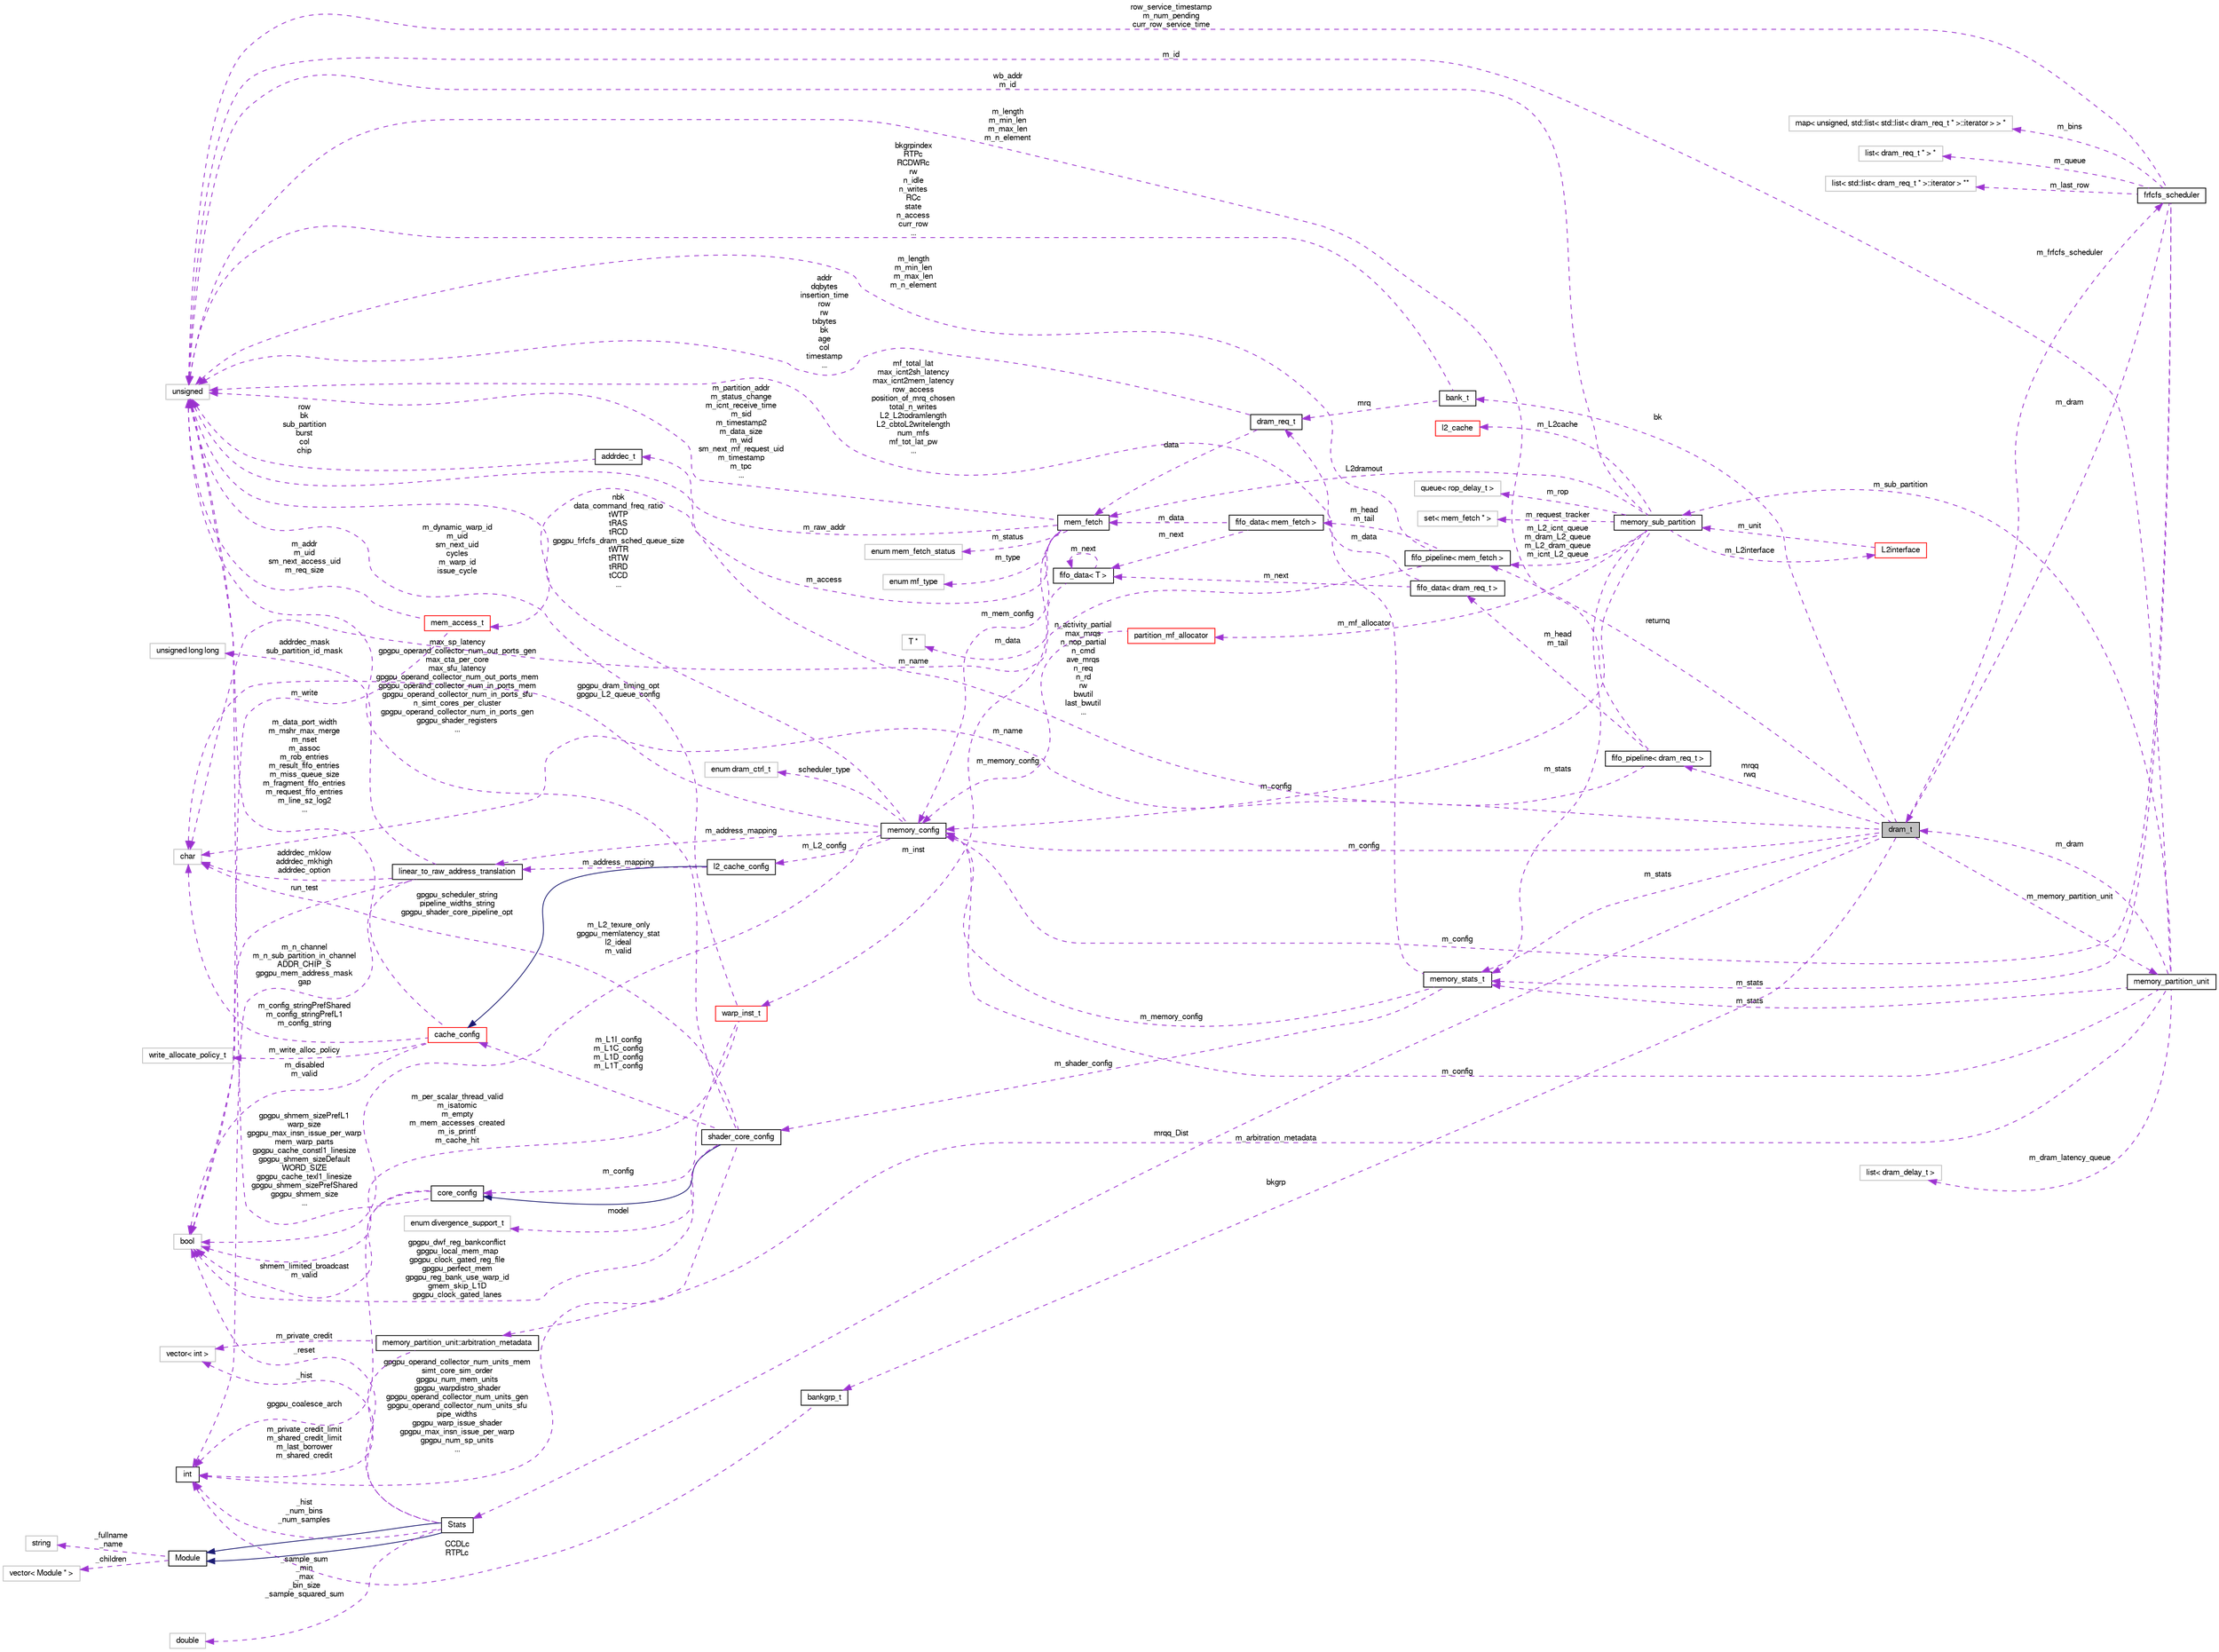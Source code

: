 digraph G
{
  bgcolor="transparent";
  edge [fontname="FreeSans",fontsize="10",labelfontname="FreeSans",labelfontsize="10"];
  node [fontname="FreeSans",fontsize="10",shape=record];
  rankdir=LR;
  Node1 [label="dram_t",height=0.2,width=0.4,color="black", fillcolor="grey75", style="filled" fontcolor="black"];
  Node2 -> Node1 [dir=back,color="darkorchid3",fontsize="10",style="dashed",label="m_frfcfs_scheduler",fontname="FreeSans"];
  Node2 [label="frfcfs_scheduler",height=0.2,width=0.4,color="black",URL="$classfrfcfs__scheduler.html"];
  Node3 -> Node2 [dir=back,color="darkorchid3",fontsize="10",style="dashed",label="m_bins",fontname="FreeSans"];
  Node3 [label="map\< unsigned, std::list\< std::list\< dram_req_t * \>::iterator \> \> *",height=0.2,width=0.4,color="grey75"];
  Node4 -> Node2 [dir=back,color="darkorchid3",fontsize="10",style="dashed",label="m_queue",fontname="FreeSans"];
  Node4 [label="list\< dram_req_t * \> *",height=0.2,width=0.4,color="grey75"];
  Node5 -> Node2 [dir=back,color="darkorchid3",fontsize="10",style="dashed",label="m_config",fontname="FreeSans"];
  Node5 [label="memory_config",height=0.2,width=0.4,color="black",URL="$structmemory__config.html"];
  Node6 -> Node5 [dir=back,color="darkorchid3",fontsize="10",style="dashed",label="scheduler_type",fontname="FreeSans"];
  Node6 [label="enum dram_ctrl_t",height=0.2,width=0.4,color="grey75"];
  Node7 -> Node5 [dir=back,color="darkorchid3",fontsize="10",style="dashed",label="gpgpu_dram_timing_opt\ngpgpu_L2_queue_config",fontname="FreeSans"];
  Node7 [label="char",height=0.2,width=0.4,color="grey75"];
  Node8 -> Node5 [dir=back,color="darkorchid3",fontsize="10",style="dashed",label="m_L2_texure_only\ngpgpu_memlatency_stat\nl2_ideal\nm_valid",fontname="FreeSans"];
  Node8 [label="bool",height=0.2,width=0.4,color="grey75"];
  Node9 -> Node5 [dir=back,color="darkorchid3",fontsize="10",style="dashed",label="nbk\ndata_command_freq_ratio\ntWTP\ntRAS\ntRCD\ngpgpu_frfcfs_dram_sched_queue_size\ntWTR\ntRTW\ntRRD\ntCCD\n...",fontname="FreeSans"];
  Node9 [label="unsigned",height=0.2,width=0.4,color="grey75"];
  Node10 -> Node5 [dir=back,color="darkorchid3",fontsize="10",style="dashed",label="m_address_mapping",fontname="FreeSans"];
  Node10 [label="linear_to_raw_address_translation",height=0.2,width=0.4,color="black",URL="$classlinear__to__raw__address__translation.html"];
  Node11 -> Node10 [dir=back,color="darkorchid3",fontsize="10",style="dashed",label="addrdec_mask\nsub_partition_id_mask",fontname="FreeSans"];
  Node11 [label="unsigned long long",height=0.2,width=0.4,color="grey75"];
  Node7 -> Node10 [dir=back,color="darkorchid3",fontsize="10",style="dashed",label="addrdec_mklow\naddrdec_mkhigh\naddrdec_option",fontname="FreeSans"];
  Node12 -> Node10 [dir=back,color="darkorchid3",fontsize="10",style="dashed",label="m_n_channel\nm_n_sub_partition_in_channel\nADDR_CHIP_S\ngpgpu_mem_address_mask\ngap",fontname="FreeSans"];
  Node12 [label="int",height=0.2,width=0.4,color="black",URL="$classint.html"];
  Node8 -> Node10 [dir=back,color="darkorchid3",fontsize="10",style="dashed",label="run_test",fontname="FreeSans"];
  Node13 -> Node5 [dir=back,color="darkorchid3",fontsize="10",style="dashed",label="m_L2_config",fontname="FreeSans"];
  Node13 [label="l2_cache_config",height=0.2,width=0.4,color="black",URL="$classl2__cache__config.html"];
  Node14 -> Node13 [dir=back,color="midnightblue",fontsize="10",style="solid",fontname="FreeSans"];
  Node14 [label="cache_config",height=0.2,width=0.4,color="red",URL="$classcache__config.html"];
  Node7 -> Node14 [dir=back,color="darkorchid3",fontsize="10",style="dashed",label="m_config_stringPrefShared\nm_config_stringPrefL1\nm_config_string",fontname="FreeSans"];
  Node15 -> Node14 [dir=back,color="darkorchid3",fontsize="10",style="dashed",label="m_write_alloc_policy",fontname="FreeSans"];
  Node15 [label="write_allocate_policy_t",height=0.2,width=0.4,color="grey75"];
  Node8 -> Node14 [dir=back,color="darkorchid3",fontsize="10",style="dashed",label="m_disabled\nm_valid",fontname="FreeSans"];
  Node9 -> Node14 [dir=back,color="darkorchid3",fontsize="10",style="dashed",label="m_data_port_width\nm_mshr_max_merge\nm_nset\nm_assoc\nm_rob_entries\nm_result_fifo_entries\nm_miss_queue_size\nm_fragment_fifo_entries\nm_request_fifo_entries\nm_line_sz_log2\n...",fontname="FreeSans"];
  Node10 -> Node13 [dir=back,color="darkorchid3",fontsize="10",style="dashed",label="m_address_mapping",fontname="FreeSans"];
  Node16 -> Node2 [dir=back,color="darkorchid3",fontsize="10",style="dashed",label="m_stats",fontname="FreeSans"];
  Node16 [label="memory_stats_t",height=0.2,width=0.4,color="black",URL="$classmemory__stats__t.html"];
  Node17 -> Node16 [dir=back,color="darkorchid3",fontsize="10",style="dashed",label="m_shader_config",fontname="FreeSans"];
  Node17 [label="shader_core_config",height=0.2,width=0.4,color="black",URL="$structshader__core__config.html"];
  Node18 -> Node17 [dir=back,color="midnightblue",fontsize="10",style="solid",fontname="FreeSans"];
  Node18 [label="core_config",height=0.2,width=0.4,color="black",URL="$structcore__config.html"];
  Node12 -> Node18 [dir=back,color="darkorchid3",fontsize="10",style="dashed",label="gpgpu_coalesce_arch",fontname="FreeSans"];
  Node8 -> Node18 [dir=back,color="darkorchid3",fontsize="10",style="dashed",label="shmem_limited_broadcast\nm_valid",fontname="FreeSans"];
  Node9 -> Node18 [dir=back,color="darkorchid3",fontsize="10",style="dashed",label="gpgpu_shmem_sizePrefL1\nwarp_size\ngpgpu_max_insn_issue_per_warp\nmem_warp_parts\ngpgpu_cache_constl1_linesize\ngpgpu_shmem_sizeDefault\nWORD_SIZE\ngpgpu_cache_texl1_linesize\ngpgpu_shmem_sizePrefShared\ngpgpu_shmem_size\n...",fontname="FreeSans"];
  Node7 -> Node17 [dir=back,color="darkorchid3",fontsize="10",style="dashed",label="gpgpu_scheduler_string\npipeline_widths_string\ngpgpu_shader_core_pipeline_opt",fontname="FreeSans"];
  Node19 -> Node17 [dir=back,color="darkorchid3",fontsize="10",style="dashed",label="model",fontname="FreeSans"];
  Node19 [label="enum divergence_support_t",height=0.2,width=0.4,color="grey75"];
  Node12 -> Node17 [dir=back,color="darkorchid3",fontsize="10",style="dashed",label="gpgpu_operand_collector_num_units_mem\nsimt_core_sim_order\ngpgpu_num_mem_units\ngpgpu_warpdistro_shader\ngpgpu_operand_collector_num_units_gen\ngpgpu_operand_collector_num_units_sfu\npipe_widths\ngpgpu_warp_issue_shader\ngpgpu_max_insn_issue_per_warp\ngpgpu_num_sp_units\n...",fontname="FreeSans"];
  Node8 -> Node17 [dir=back,color="darkorchid3",fontsize="10",style="dashed",label="gpgpu_dwf_reg_bankconflict\ngpgpu_local_mem_map\ngpgpu_clock_gated_reg_file\ngpgpu_perfect_mem\ngpgpu_reg_bank_use_warp_id\ngmem_skip_L1D\ngpgpu_clock_gated_lanes",fontname="FreeSans"];
  Node14 -> Node17 [dir=back,color="darkorchid3",fontsize="10",style="dashed",label="m_L1I_config\nm_L1C_config\nm_L1D_config\nm_L1T_config",fontname="FreeSans"];
  Node9 -> Node17 [dir=back,color="darkorchid3",fontsize="10",style="dashed",label="max_sp_latency\ngpgpu_operand_collector_num_out_ports_gen\nmax_cta_per_core\nmax_sfu_latency\ngpgpu_operand_collector_num_out_ports_mem\ngpgpu_operand_collector_num_in_ports_mem\ngpgpu_operand_collector_num_in_ports_sfu\nn_simt_cores_per_cluster\ngpgpu_operand_collector_num_in_ports_gen\ngpgpu_shader_registers\n...",fontname="FreeSans"];
  Node5 -> Node16 [dir=back,color="darkorchid3",fontsize="10",style="dashed",label="m_memory_config",fontname="FreeSans"];
  Node9 -> Node16 [dir=back,color="darkorchid3",fontsize="10",style="dashed",label="mf_total_lat\nmax_icnt2sh_latency\nmax_icnt2mem_latency\nrow_access\nposition_of_mrq_chosen\ntotal_n_writes\nL2_L2todramlength\nL2_cbtoL2writelength\nnum_mfs\nmf_tot_lat_pw\n...",fontname="FreeSans"];
  Node1 -> Node2 [dir=back,color="darkorchid3",fontsize="10",style="dashed",label="m_dram",fontname="FreeSans"];
  Node20 -> Node2 [dir=back,color="darkorchid3",fontsize="10",style="dashed",label="m_last_row",fontname="FreeSans"];
  Node20 [label="list\< std::list\< dram_req_t * \>::iterator \> **",height=0.2,width=0.4,color="grey75"];
  Node9 -> Node2 [dir=back,color="darkorchid3",fontsize="10",style="dashed",label="row_service_timestamp\nm_num_pending\ncurr_row_service_time",fontname="FreeSans"];
  Node21 -> Node1 [dir=back,color="darkorchid3",fontsize="10",style="dashed",label="bk",fontname="FreeSans"];
  Node21 [label="bank_t",height=0.2,width=0.4,color="black",URL="$structbank__t.html"];
  Node22 -> Node21 [dir=back,color="darkorchid3",fontsize="10",style="dashed",label="mrq",fontname="FreeSans"];
  Node22 [label="dram_req_t",height=0.2,width=0.4,color="black",URL="$classdram__req__t.html"];
  Node23 -> Node22 [dir=back,color="darkorchid3",fontsize="10",style="dashed",label="data",fontname="FreeSans"];
  Node23 [label="mem_fetch",height=0.2,width=0.4,color="black",URL="$classmem__fetch.html"];
  Node24 -> Node23 [dir=back,color="darkorchid3",fontsize="10",style="dashed",label="m_type",fontname="FreeSans"];
  Node24 [label="enum mf_type",height=0.2,width=0.4,color="grey75"];
  Node5 -> Node23 [dir=back,color="darkorchid3",fontsize="10",style="dashed",label="m_mem_config",fontname="FreeSans"];
  Node25 -> Node23 [dir=back,color="darkorchid3",fontsize="10",style="dashed",label="m_inst",fontname="FreeSans"];
  Node25 [label="warp_inst_t",height=0.2,width=0.4,color="red",URL="$classwarp__inst__t.html"];
  Node18 -> Node25 [dir=back,color="darkorchid3",fontsize="10",style="dashed",label="m_config",fontname="FreeSans"];
  Node8 -> Node25 [dir=back,color="darkorchid3",fontsize="10",style="dashed",label="m_per_scalar_thread_valid\nm_isatomic\nm_empty\nm_mem_accesses_created\nm_is_printf\nm_cache_hit",fontname="FreeSans"];
  Node9 -> Node25 [dir=back,color="darkorchid3",fontsize="10",style="dashed",label="m_dynamic_warp_id\nm_uid\nsm_next_uid\ncycles\nm_warp_id\nissue_cycle",fontname="FreeSans"];
  Node26 -> Node23 [dir=back,color="darkorchid3",fontsize="10",style="dashed",label="m_raw_addr",fontname="FreeSans"];
  Node26 [label="addrdec_t",height=0.2,width=0.4,color="black",URL="$structaddrdec__t.html"];
  Node9 -> Node26 [dir=back,color="darkorchid3",fontsize="10",style="dashed",label="row\nbk\nsub_partition\nburst\ncol\nchip",fontname="FreeSans"];
  Node27 -> Node23 [dir=back,color="darkorchid3",fontsize="10",style="dashed",label="m_access",fontname="FreeSans"];
  Node27 [label="mem_access_t",height=0.2,width=0.4,color="red",URL="$classmem__access__t.html"];
  Node8 -> Node27 [dir=back,color="darkorchid3",fontsize="10",style="dashed",label="m_write",fontname="FreeSans"];
  Node9 -> Node27 [dir=back,color="darkorchid3",fontsize="10",style="dashed",label="m_addr\nm_uid\nsm_next_access_uid\nm_req_size",fontname="FreeSans"];
  Node28 -> Node23 [dir=back,color="darkorchid3",fontsize="10",style="dashed",label="m_status",fontname="FreeSans"];
  Node28 [label="enum mem_fetch_status",height=0.2,width=0.4,color="grey75"];
  Node9 -> Node23 [dir=back,color="darkorchid3",fontsize="10",style="dashed",label="m_partition_addr\nm_status_change\nm_icnt_receive_time\nm_sid\nm_timestamp2\nm_data_size\nm_wid\nsm_next_mf_request_uid\nm_timestamp\nm_tpc\n...",fontname="FreeSans"];
  Node9 -> Node22 [dir=back,color="darkorchid3",fontsize="10",style="dashed",label="addr\ndqbytes\ninsertion_time\nrow\nrw\ntxbytes\nbk\nage\ncol\ntimestamp\n...",fontname="FreeSans"];
  Node9 -> Node21 [dir=back,color="darkorchid3",fontsize="10",style="dashed",label="bkgrpindex\nRTPc\nRCDWRc\nrw\nn_idle\nn_writes\nRCc\nstate\nn_access\ncurr_row\n...",fontname="FreeSans"];
  Node29 -> Node1 [dir=back,color="darkorchid3",fontsize="10",style="dashed",label="mrqq\nrwq",fontname="FreeSans"];
  Node29 [label="fifo_pipeline\< dram_req_t \>",height=0.2,width=0.4,color="black",URL="$classfifo__pipeline.html"];
  Node7 -> Node29 [dir=back,color="darkorchid3",fontsize="10",style="dashed",label="m_name",fontname="FreeSans"];
  Node9 -> Node29 [dir=back,color="darkorchid3",fontsize="10",style="dashed",label="m_length\nm_min_len\nm_max_len\nm_n_element",fontname="FreeSans"];
  Node30 -> Node29 [dir=back,color="darkorchid3",fontsize="10",style="dashed",label="m_head\nm_tail",fontname="FreeSans"];
  Node30 [label="fifo_data\< dram_req_t \>",height=0.2,width=0.4,color="black",URL="$structfifo__data.html"];
  Node31 -> Node30 [dir=back,color="darkorchid3",fontsize="10",style="dashed",label="m_next",fontname="FreeSans"];
  Node31 [label="fifo_data\< T \>",height=0.2,width=0.4,color="black",URL="$structfifo__data.html"];
  Node31 -> Node31 [dir=back,color="darkorchid3",fontsize="10",style="dashed",label="m_next",fontname="FreeSans"];
  Node32 -> Node31 [dir=back,color="darkorchid3",fontsize="10",style="dashed",label="m_data",fontname="FreeSans"];
  Node32 [label="T *",height=0.2,width=0.4,color="grey75"];
  Node22 -> Node30 [dir=back,color="darkorchid3",fontsize="10",style="dashed",label="m_data",fontname="FreeSans"];
  Node33 -> Node1 [dir=back,color="darkorchid3",fontsize="10",style="dashed",label="bkgrp",fontname="FreeSans"];
  Node33 [label="bankgrp_t",height=0.2,width=0.4,color="black",URL="$structbankgrp__t.html"];
  Node12 -> Node33 [dir=back,color="darkorchid3",fontsize="10",style="dashed",label="CCDLc\nRTPLc",fontname="FreeSans"];
  Node5 -> Node1 [dir=back,color="darkorchid3",fontsize="10",style="dashed",label="m_config",fontname="FreeSans"];
  Node34 -> Node1 [dir=back,color="darkorchid3",fontsize="10",style="dashed",label="m_memory_partition_unit",fontname="FreeSans"];
  Node34 [label="memory_partition_unit",height=0.2,width=0.4,color="black",URL="$classmemory__partition__unit.html"];
  Node35 -> Node34 [dir=back,color="darkorchid3",fontsize="10",style="dashed",label="m_arbitration_metadata",fontname="FreeSans"];
  Node35 [label="memory_partition_unit::arbitration_metadata",height=0.2,width=0.4,color="black",URL="$classmemory__partition__unit_1_1arbitration__metadata.html"];
  Node36 -> Node35 [dir=back,color="darkorchid3",fontsize="10",style="dashed",label="m_private_credit",fontname="FreeSans"];
  Node36 [label="vector\< int \>",height=0.2,width=0.4,color="grey75"];
  Node12 -> Node35 [dir=back,color="darkorchid3",fontsize="10",style="dashed",label="m_private_credit_limit\nm_shared_credit_limit\nm_last_borrower\nm_shared_credit",fontname="FreeSans"];
  Node5 -> Node34 [dir=back,color="darkorchid3",fontsize="10",style="dashed",label="m_config",fontname="FreeSans"];
  Node16 -> Node34 [dir=back,color="darkorchid3",fontsize="10",style="dashed",label="m_stats",fontname="FreeSans"];
  Node1 -> Node34 [dir=back,color="darkorchid3",fontsize="10",style="dashed",label="m_dram",fontname="FreeSans"];
  Node9 -> Node34 [dir=back,color="darkorchid3",fontsize="10",style="dashed",label="m_id",fontname="FreeSans"];
  Node37 -> Node34 [dir=back,color="darkorchid3",fontsize="10",style="dashed",label="m_dram_latency_queue",fontname="FreeSans"];
  Node37 [label="list\< dram_delay_t \>",height=0.2,width=0.4,color="grey75"];
  Node38 -> Node34 [dir=back,color="darkorchid3",fontsize="10",style="dashed",label="m_sub_partition",fontname="FreeSans"];
  Node38 [label="memory_sub_partition",height=0.2,width=0.4,color="black",URL="$classmemory__sub__partition.html"];
  Node39 -> Node38 [dir=back,color="darkorchid3",fontsize="10",style="dashed",label="m_L2interface",fontname="FreeSans"];
  Node39 [label="L2interface",height=0.2,width=0.4,color="red",URL="$classL2interface.html"];
  Node38 -> Node39 [dir=back,color="darkorchid3",fontsize="10",style="dashed",label="m_unit",fontname="FreeSans"];
  Node40 -> Node38 [dir=back,color="darkorchid3",fontsize="10",style="dashed",label="m_mf_allocator",fontname="FreeSans"];
  Node40 [label="partition_mf_allocator",height=0.2,width=0.4,color="red",URL="$classpartition__mf__allocator.html"];
  Node5 -> Node40 [dir=back,color="darkorchid3",fontsize="10",style="dashed",label="m_memory_config",fontname="FreeSans"];
  Node41 -> Node38 [dir=back,color="darkorchid3",fontsize="10",style="dashed",label="m_L2cache",fontname="FreeSans"];
  Node41 [label="l2_cache",height=0.2,width=0.4,color="red",URL="$classl2__cache.html"];
  Node5 -> Node38 [dir=back,color="darkorchid3",fontsize="10",style="dashed",label="m_config",fontname="FreeSans"];
  Node16 -> Node38 [dir=back,color="darkorchid3",fontsize="10",style="dashed",label="m_stats",fontname="FreeSans"];
  Node42 -> Node38 [dir=back,color="darkorchid3",fontsize="10",style="dashed",label="m_rop",fontname="FreeSans"];
  Node42 [label="queue\< rop_delay_t \>",height=0.2,width=0.4,color="grey75"];
  Node23 -> Node38 [dir=back,color="darkorchid3",fontsize="10",style="dashed",label="L2dramout",fontname="FreeSans"];
  Node43 -> Node38 [dir=back,color="darkorchid3",fontsize="10",style="dashed",label="m_L2_icnt_queue\nm_dram_L2_queue\nm_L2_dram_queue\nm_icnt_L2_queue",fontname="FreeSans"];
  Node43 [label="fifo_pipeline\< mem_fetch \>",height=0.2,width=0.4,color="black",URL="$classfifo__pipeline.html"];
  Node44 -> Node43 [dir=back,color="darkorchid3",fontsize="10",style="dashed",label="m_head\nm_tail",fontname="FreeSans"];
  Node44 [label="fifo_data\< mem_fetch \>",height=0.2,width=0.4,color="black",URL="$structfifo__data.html"];
  Node31 -> Node44 [dir=back,color="darkorchid3",fontsize="10",style="dashed",label="m_next",fontname="FreeSans"];
  Node23 -> Node44 [dir=back,color="darkorchid3",fontsize="10",style="dashed",label="m_data",fontname="FreeSans"];
  Node7 -> Node43 [dir=back,color="darkorchid3",fontsize="10",style="dashed",label="m_name",fontname="FreeSans"];
  Node9 -> Node43 [dir=back,color="darkorchid3",fontsize="10",style="dashed",label="m_length\nm_min_len\nm_max_len\nm_n_element",fontname="FreeSans"];
  Node9 -> Node38 [dir=back,color="darkorchid3",fontsize="10",style="dashed",label="wb_addr\nm_id",fontname="FreeSans"];
  Node45 -> Node38 [dir=back,color="darkorchid3",fontsize="10",style="dashed",label="m_request_tracker",fontname="FreeSans"];
  Node45 [label="set\< mem_fetch * \>",height=0.2,width=0.4,color="grey75"];
  Node16 -> Node1 [dir=back,color="darkorchid3",fontsize="10",style="dashed",label="m_stats",fontname="FreeSans"];
  Node46 -> Node1 [dir=back,color="darkorchid3",fontsize="10",style="dashed",label="mrqq_Dist",fontname="FreeSans"];
  Node46 [label="Stats",height=0.2,width=0.4,color="black",URL="$classStats.html"];
  Node47 -> Node46 [dir=back,color="midnightblue",fontsize="10",style="solid",fontname="FreeSans"];
  Node47 [label="Module",height=0.2,width=0.4,color="black",URL="$classModule.html"];
  Node48 -> Node47 [dir=back,color="darkorchid3",fontsize="10",style="dashed",label="_fullname\n_name",fontname="FreeSans"];
  Node48 [label="string",height=0.2,width=0.4,color="grey75"];
  Node49 -> Node47 [dir=back,color="darkorchid3",fontsize="10",style="dashed",label="_children",fontname="FreeSans"];
  Node49 [label="vector\< Module * \>",height=0.2,width=0.4,color="grey75"];
  Node47 -> Node46 [dir=back,color="midnightblue",fontsize="10",style="solid",fontname="FreeSans"];
  Node50 -> Node46 [dir=back,color="darkorchid3",fontsize="10",style="dashed",label="_sample_sum\n_min\n_max\n_bin_size\n_sample_squared_sum",fontname="FreeSans"];
  Node50 [label="double",height=0.2,width=0.4,color="grey75"];
  Node12 -> Node46 [dir=back,color="darkorchid3",fontsize="10",style="dashed",label="_hist\n_num_bins\n_num_samples",fontname="FreeSans"];
  Node8 -> Node46 [dir=back,color="darkorchid3",fontsize="10",style="dashed",label="_reset",fontname="FreeSans"];
  Node36 -> Node46 [dir=back,color="darkorchid3",fontsize="10",style="dashed",label="_hist",fontname="FreeSans"];
  Node43 -> Node1 [dir=back,color="darkorchid3",fontsize="10",style="dashed",label="returnq",fontname="FreeSans"];
  Node9 -> Node1 [dir=back,color="darkorchid3",fontsize="10",style="dashed",label="n_activity_partial\nmax_mrqs\nn_nop_partial\nn_cmd\nave_mrqs\nn_req\nn_rd\nrw\nbwutil\nlast_bwutil\n...",fontname="FreeSans"];
}
